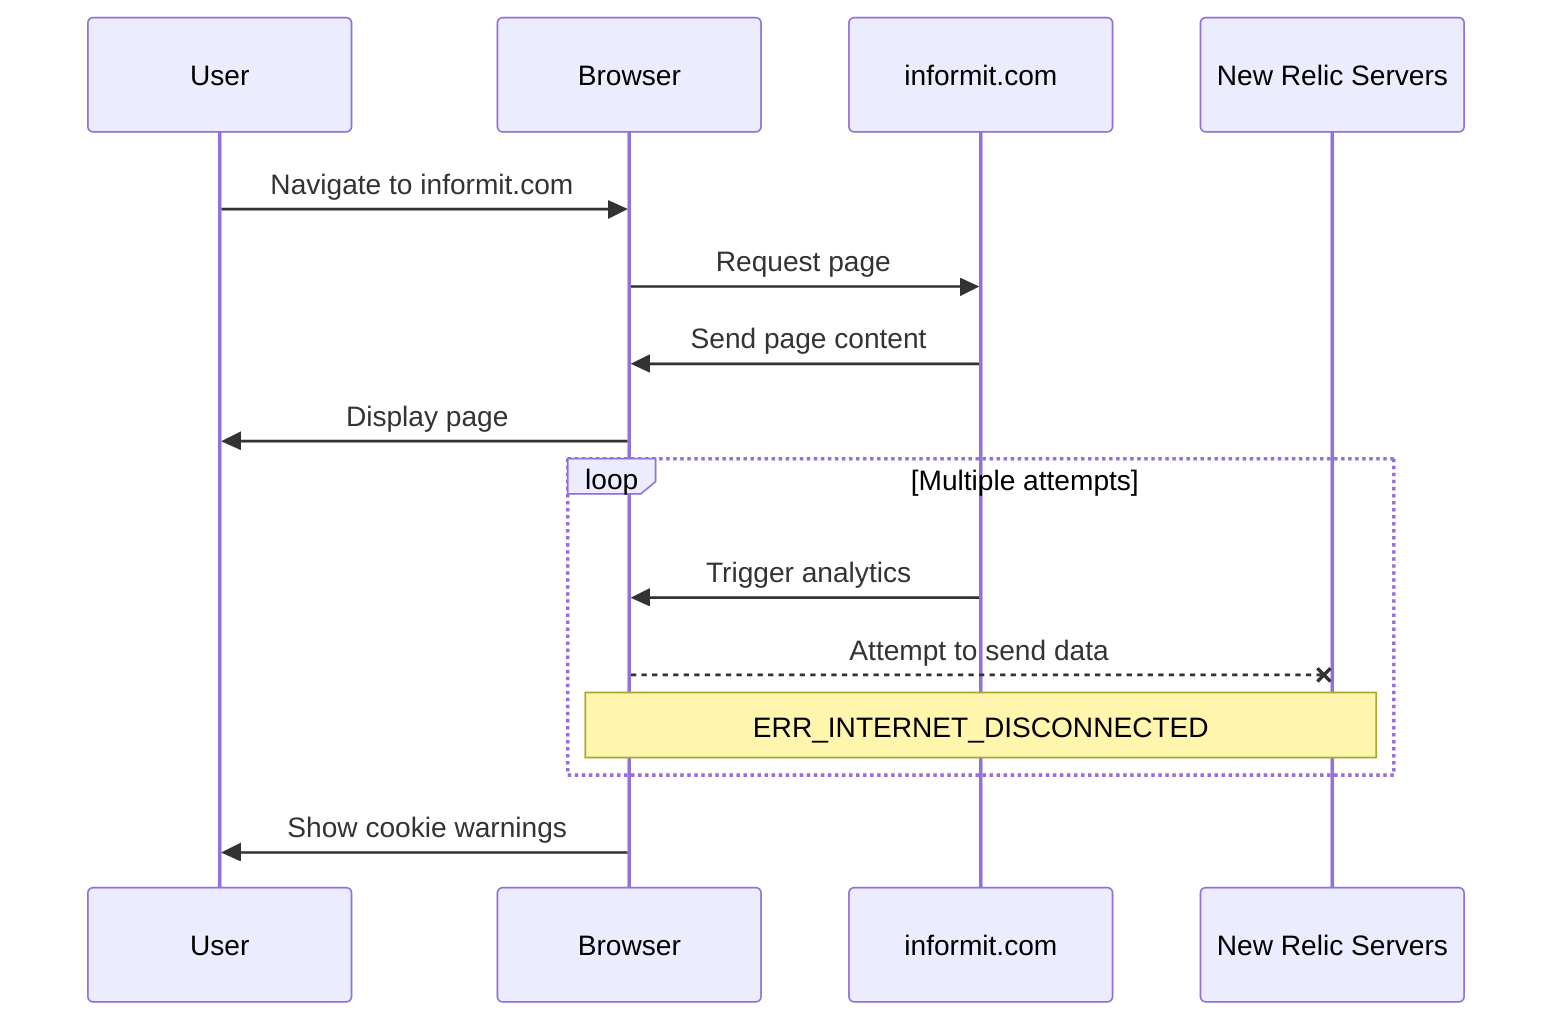 sequenceDiagram
    participant U as User
    participant B as Browser
    participant W as informit.com
    participant NR as New Relic Servers

    U->>B: Navigate to informit.com
    B->>W: Request page
    W->>B: Send page content
    B->>U: Display page
    loop Multiple attempts
        W->>B: Trigger analytics
        B--xNR: Attempt to send data
        Note over B,NR: ERR_INTERNET_DISCONNECTED
    end
    B->>U: Show cookie warnings